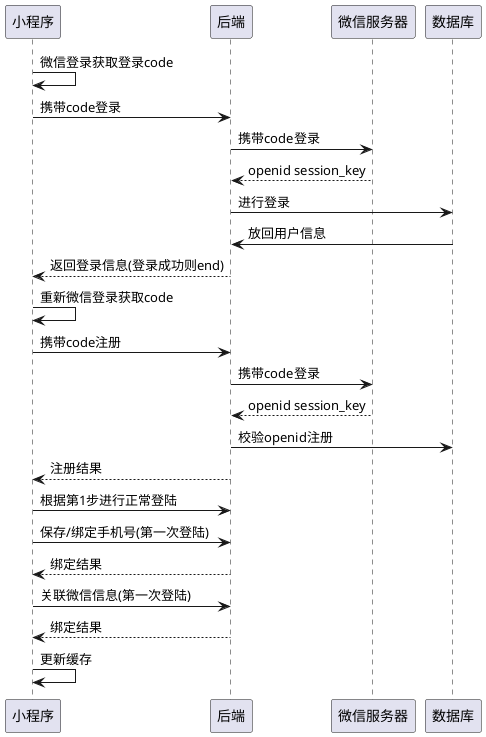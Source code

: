 @startuml
小程序 -> 小程序:微信登录获取登录code
小程序 -> 后端:携带code登录
后端 -> 微信服务器:携带code登录
微信服务器 --> 后端:openid session_key
后端 -> 数据库:进行登录
数据库 -> 后端: 放回用户信息
后端 --> 小程序:返回登录信息(登录成功则end)
小程序->小程序: 重新微信登录获取code
小程序 -> 后端: 携带code注册
后端 -> 微信服务器:携带code登录
微信服务器 --> 后端:openid session_key
后端 -> 数据库:校验openid注册
后端 -->小程序:注册结果
小程序 -> 后端:根据第1步进行正常登陆
小程序 -> 后端:保存/绑定手机号(第一次登陆)
后端 -->小程序:绑定结果
小程序 -> 后端:关联微信信息(第一次登陆)
后端 --> 小程序:绑定结果
小程序 -> 小程序:更新缓存

@enduml